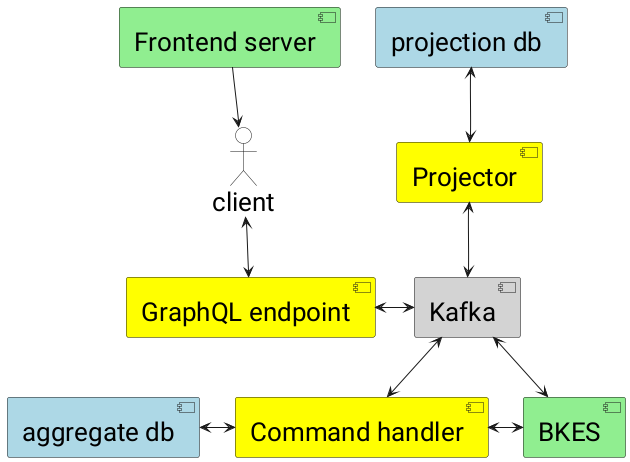 @startuml
skinparam shadowing false
skinparam defaultFontName Roboto
skinparam defaultFontSize 26

database [projection db] as pgt #LightBlue
database [aggregate db] as pgb #LightBlue
[Kafka] as ka #LightGrey
[Command handler] as ch #Yellow
[Projector] as pr #Yellow
[GraphQL endpoint] as ge #Yellow
[Frontend server] as fs #LightGreen
[BKES] as bk #LightGreen
actor client as cl #White

ge <-right-> ka
cl <-up- fs
cl <--> ge
ch <-up-> ka
pr <--> ka
ch <-left-> pgb
pr <-up-> pgt
ch <-right-> bk
bk <-up-> ka
@enduml